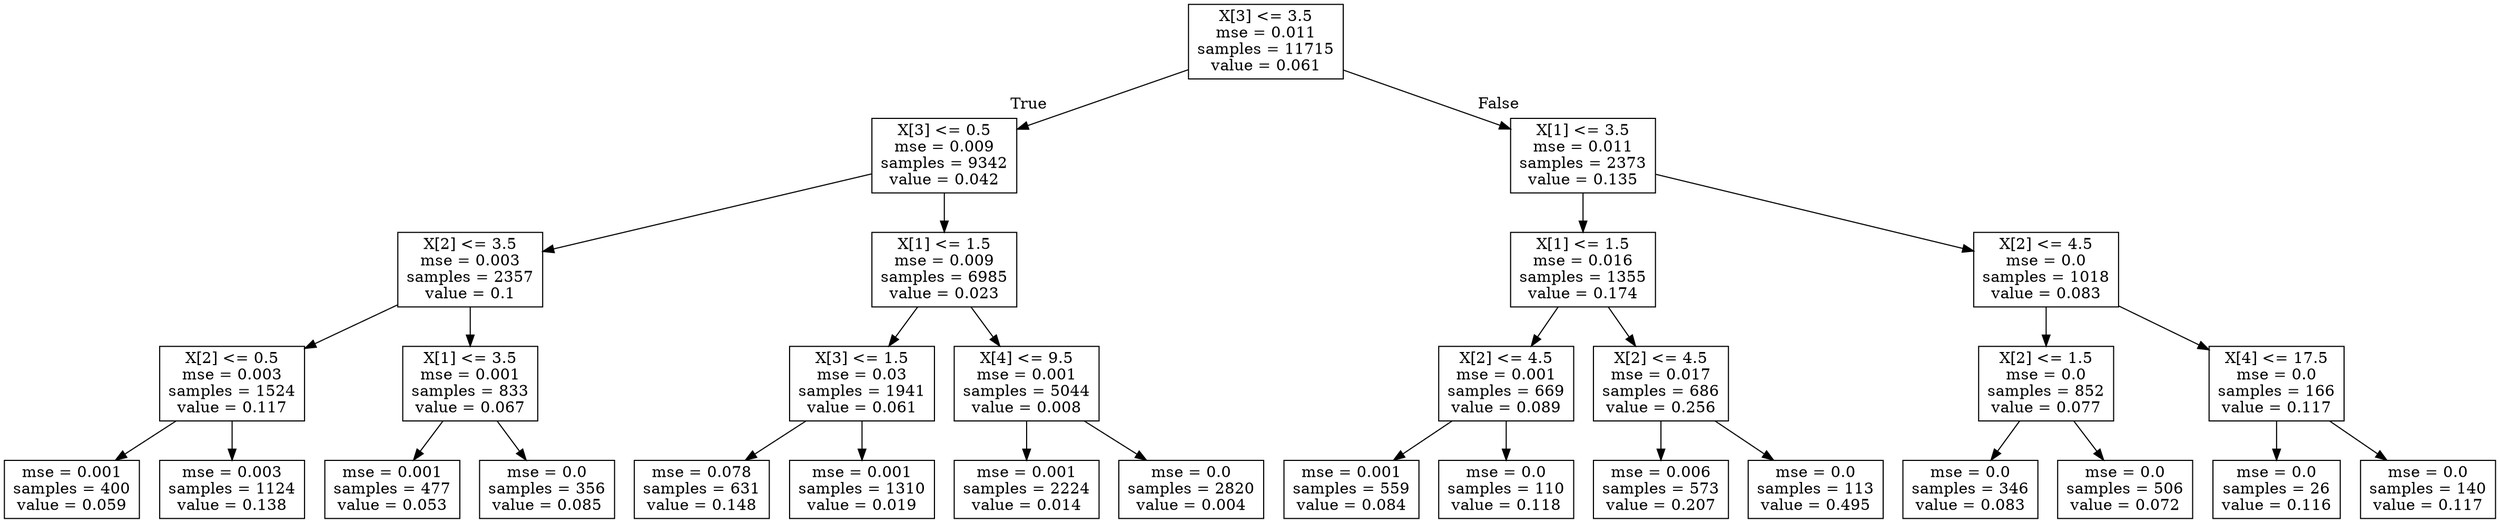 digraph Tree {
node [shape=box] ;
0 [label="X[3] <= 3.5\nmse = 0.011\nsamples = 11715\nvalue = 0.061"] ;
1 [label="X[3] <= 0.5\nmse = 0.009\nsamples = 9342\nvalue = 0.042"] ;
0 -> 1 [labeldistance=2.5, labelangle=45, headlabel="True"] ;
2 [label="X[2] <= 3.5\nmse = 0.003\nsamples = 2357\nvalue = 0.1"] ;
1 -> 2 ;
3 [label="X[2] <= 0.5\nmse = 0.003\nsamples = 1524\nvalue = 0.117"] ;
2 -> 3 ;
4 [label="mse = 0.001\nsamples = 400\nvalue = 0.059"] ;
3 -> 4 ;
5 [label="mse = 0.003\nsamples = 1124\nvalue = 0.138"] ;
3 -> 5 ;
6 [label="X[1] <= 3.5\nmse = 0.001\nsamples = 833\nvalue = 0.067"] ;
2 -> 6 ;
7 [label="mse = 0.001\nsamples = 477\nvalue = 0.053"] ;
6 -> 7 ;
8 [label="mse = 0.0\nsamples = 356\nvalue = 0.085"] ;
6 -> 8 ;
9 [label="X[1] <= 1.5\nmse = 0.009\nsamples = 6985\nvalue = 0.023"] ;
1 -> 9 ;
10 [label="X[3] <= 1.5\nmse = 0.03\nsamples = 1941\nvalue = 0.061"] ;
9 -> 10 ;
11 [label="mse = 0.078\nsamples = 631\nvalue = 0.148"] ;
10 -> 11 ;
12 [label="mse = 0.001\nsamples = 1310\nvalue = 0.019"] ;
10 -> 12 ;
13 [label="X[4] <= 9.5\nmse = 0.001\nsamples = 5044\nvalue = 0.008"] ;
9 -> 13 ;
14 [label="mse = 0.001\nsamples = 2224\nvalue = 0.014"] ;
13 -> 14 ;
15 [label="mse = 0.0\nsamples = 2820\nvalue = 0.004"] ;
13 -> 15 ;
16 [label="X[1] <= 3.5\nmse = 0.011\nsamples = 2373\nvalue = 0.135"] ;
0 -> 16 [labeldistance=2.5, labelangle=-45, headlabel="False"] ;
17 [label="X[1] <= 1.5\nmse = 0.016\nsamples = 1355\nvalue = 0.174"] ;
16 -> 17 ;
18 [label="X[2] <= 4.5\nmse = 0.001\nsamples = 669\nvalue = 0.089"] ;
17 -> 18 ;
19 [label="mse = 0.001\nsamples = 559\nvalue = 0.084"] ;
18 -> 19 ;
20 [label="mse = 0.0\nsamples = 110\nvalue = 0.118"] ;
18 -> 20 ;
21 [label="X[2] <= 4.5\nmse = 0.017\nsamples = 686\nvalue = 0.256"] ;
17 -> 21 ;
22 [label="mse = 0.006\nsamples = 573\nvalue = 0.207"] ;
21 -> 22 ;
23 [label="mse = 0.0\nsamples = 113\nvalue = 0.495"] ;
21 -> 23 ;
24 [label="X[2] <= 4.5\nmse = 0.0\nsamples = 1018\nvalue = 0.083"] ;
16 -> 24 ;
25 [label="X[2] <= 1.5\nmse = 0.0\nsamples = 852\nvalue = 0.077"] ;
24 -> 25 ;
26 [label="mse = 0.0\nsamples = 346\nvalue = 0.083"] ;
25 -> 26 ;
27 [label="mse = 0.0\nsamples = 506\nvalue = 0.072"] ;
25 -> 27 ;
28 [label="X[4] <= 17.5\nmse = 0.0\nsamples = 166\nvalue = 0.117"] ;
24 -> 28 ;
29 [label="mse = 0.0\nsamples = 26\nvalue = 0.116"] ;
28 -> 29 ;
30 [label="mse = 0.0\nsamples = 140\nvalue = 0.117"] ;
28 -> 30 ;
}
